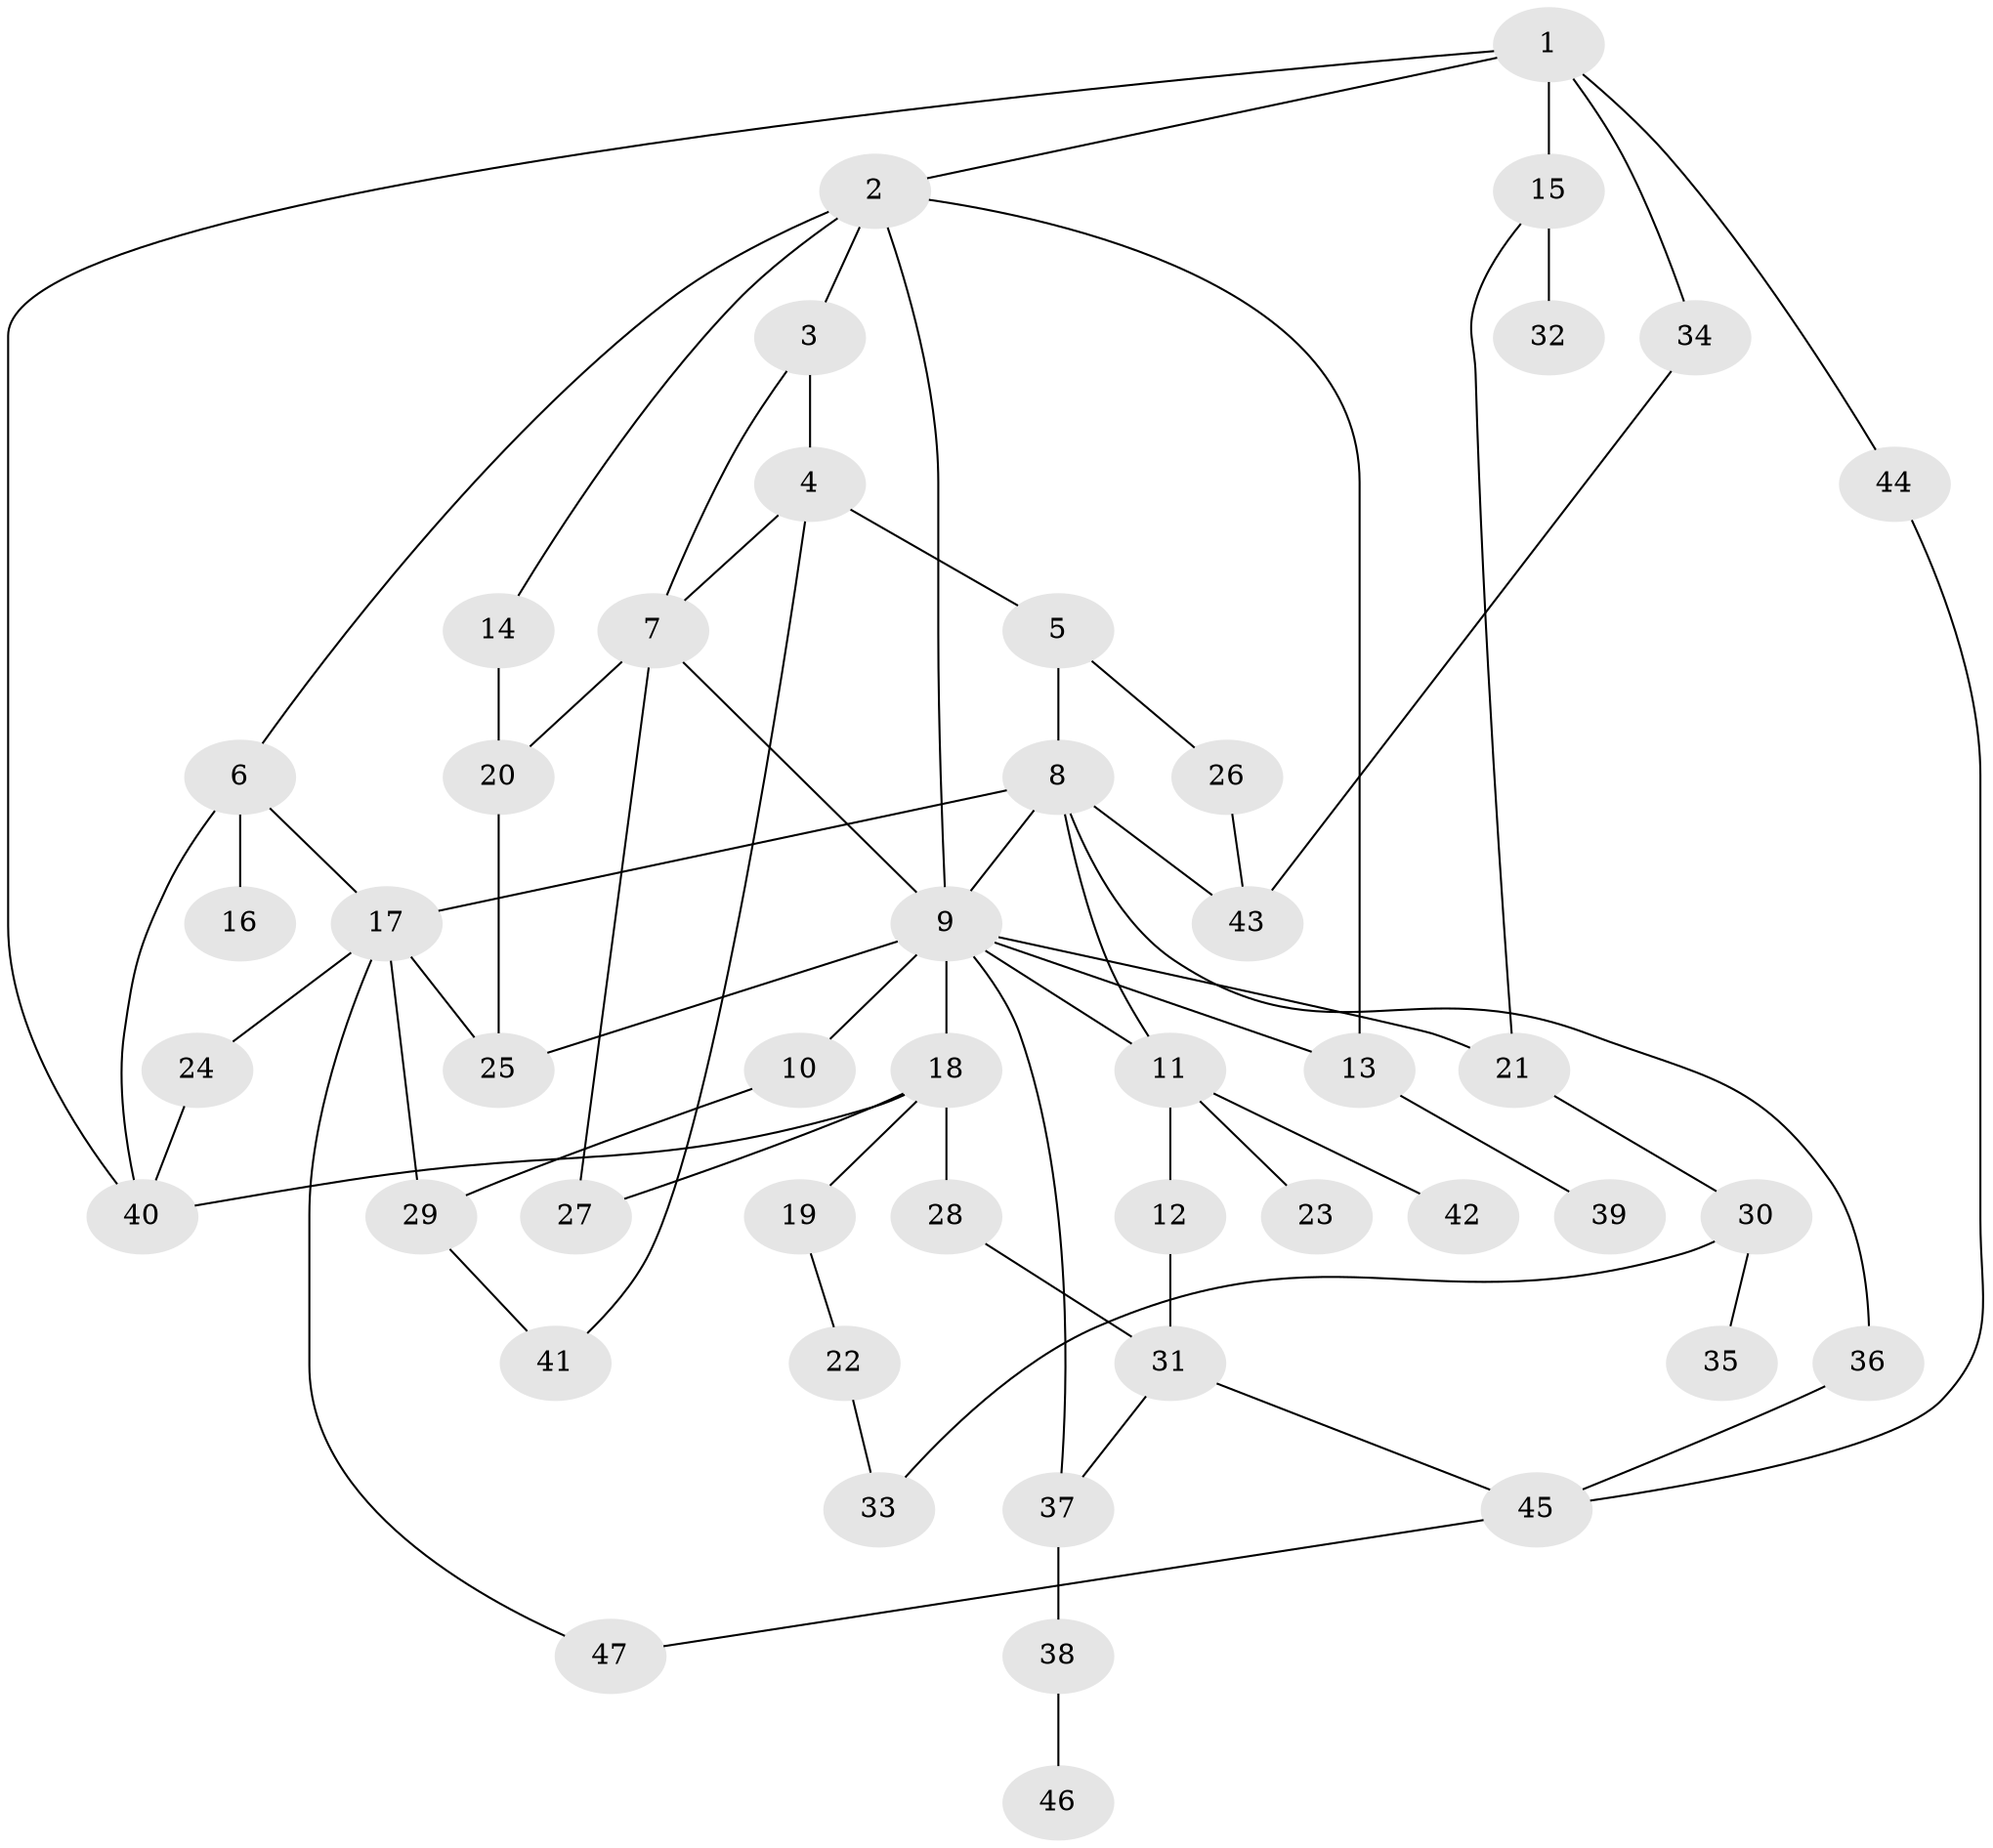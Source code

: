 // original degree distribution, {3: 0.12037037037037036, 7: 0.037037037037037035, 4: 0.12037037037037036, 5: 0.046296296296296294, 8: 0.009259259259259259, 2: 0.3055555555555556, 6: 0.027777777777777776, 1: 0.3333333333333333}
// Generated by graph-tools (version 1.1) at 2025/49/03/04/25 22:49:06]
// undirected, 47 vertices, 70 edges
graph export_dot {
  node [color=gray90,style=filled];
  1;
  2;
  3;
  4;
  5;
  6;
  7;
  8;
  9;
  10;
  11;
  12;
  13;
  14;
  15;
  16;
  17;
  18;
  19;
  20;
  21;
  22;
  23;
  24;
  25;
  26;
  27;
  28;
  29;
  30;
  31;
  32;
  33;
  34;
  35;
  36;
  37;
  38;
  39;
  40;
  41;
  42;
  43;
  44;
  45;
  46;
  47;
  1 -- 2 [weight=1.0];
  1 -- 15 [weight=1.0];
  1 -- 34 [weight=1.0];
  1 -- 40 [weight=1.0];
  1 -- 44 [weight=1.0];
  2 -- 3 [weight=1.0];
  2 -- 6 [weight=1.0];
  2 -- 9 [weight=1.0];
  2 -- 13 [weight=1.0];
  2 -- 14 [weight=1.0];
  3 -- 4 [weight=1.0];
  3 -- 7 [weight=1.0];
  4 -- 5 [weight=2.0];
  4 -- 7 [weight=1.0];
  4 -- 41 [weight=1.0];
  5 -- 8 [weight=2.0];
  5 -- 26 [weight=1.0];
  6 -- 16 [weight=4.0];
  6 -- 17 [weight=1.0];
  6 -- 40 [weight=1.0];
  7 -- 9 [weight=1.0];
  7 -- 20 [weight=1.0];
  7 -- 27 [weight=1.0];
  8 -- 9 [weight=1.0];
  8 -- 11 [weight=1.0];
  8 -- 17 [weight=1.0];
  8 -- 36 [weight=1.0];
  8 -- 43 [weight=1.0];
  9 -- 10 [weight=1.0];
  9 -- 11 [weight=1.0];
  9 -- 13 [weight=1.0];
  9 -- 18 [weight=2.0];
  9 -- 21 [weight=1.0];
  9 -- 25 [weight=1.0];
  9 -- 37 [weight=2.0];
  10 -- 29 [weight=1.0];
  11 -- 12 [weight=2.0];
  11 -- 23 [weight=1.0];
  11 -- 42 [weight=1.0];
  12 -- 31 [weight=1.0];
  13 -- 39 [weight=1.0];
  14 -- 20 [weight=3.0];
  15 -- 21 [weight=1.0];
  15 -- 32 [weight=3.0];
  17 -- 24 [weight=1.0];
  17 -- 25 [weight=1.0];
  17 -- 29 [weight=4.0];
  17 -- 47 [weight=1.0];
  18 -- 19 [weight=1.0];
  18 -- 27 [weight=1.0];
  18 -- 28 [weight=1.0];
  18 -- 40 [weight=1.0];
  19 -- 22 [weight=1.0];
  20 -- 25 [weight=1.0];
  21 -- 30 [weight=1.0];
  22 -- 33 [weight=1.0];
  24 -- 40 [weight=1.0];
  26 -- 43 [weight=1.0];
  28 -- 31 [weight=1.0];
  29 -- 41 [weight=1.0];
  30 -- 33 [weight=1.0];
  30 -- 35 [weight=3.0];
  31 -- 37 [weight=1.0];
  31 -- 45 [weight=1.0];
  34 -- 43 [weight=1.0];
  36 -- 45 [weight=1.0];
  37 -- 38 [weight=1.0];
  38 -- 46 [weight=1.0];
  44 -- 45 [weight=1.0];
  45 -- 47 [weight=1.0];
}
